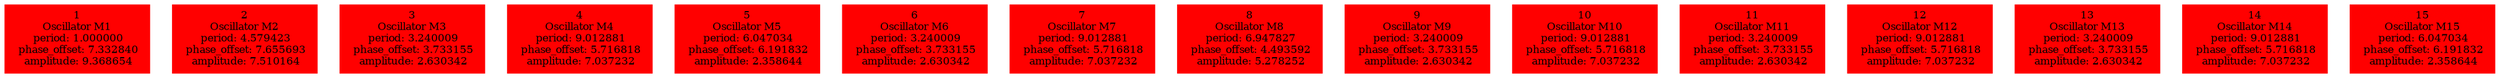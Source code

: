  digraph g{ forcelabels=true;
1 [label=<1<BR />Oscillator M1<BR /> period: 1.000000<BR /> phase_offset: 7.332840<BR /> amplitude: 9.368654>, shape=box,color=red,style=filled,fontsize=8];2 [label=<2<BR />Oscillator M2<BR /> period: 4.579423<BR /> phase_offset: 7.655693<BR /> amplitude: 7.510164>, shape=box,color=red,style=filled,fontsize=8];3 [label=<3<BR />Oscillator M3<BR /> period: 3.240009<BR /> phase_offset: 3.733155<BR /> amplitude: 2.630342>, shape=box,color=red,style=filled,fontsize=8];4 [label=<4<BR />Oscillator M4<BR /> period: 9.012881<BR /> phase_offset: 5.716818<BR /> amplitude: 7.037232>, shape=box,color=red,style=filled,fontsize=8];5 [label=<5<BR />Oscillator M5<BR /> period: 6.047034<BR /> phase_offset: 6.191832<BR /> amplitude: 2.358644>, shape=box,color=red,style=filled,fontsize=8];6 [label=<6<BR />Oscillator M6<BR /> period: 3.240009<BR /> phase_offset: 3.733155<BR /> amplitude: 2.630342>, shape=box,color=red,style=filled,fontsize=8];7 [label=<7<BR />Oscillator M7<BR /> period: 9.012881<BR /> phase_offset: 5.716818<BR /> amplitude: 7.037232>, shape=box,color=red,style=filled,fontsize=8];8 [label=<8<BR />Oscillator M8<BR /> period: 6.947827<BR /> phase_offset: 4.493592<BR /> amplitude: 5.278252>, shape=box,color=red,style=filled,fontsize=8];9 [label=<9<BR />Oscillator M9<BR /> period: 3.240009<BR /> phase_offset: 3.733155<BR /> amplitude: 2.630342>, shape=box,color=red,style=filled,fontsize=8];10 [label=<10<BR />Oscillator M10<BR /> period: 9.012881<BR /> phase_offset: 5.716818<BR /> amplitude: 7.037232>, shape=box,color=red,style=filled,fontsize=8];11 [label=<11<BR />Oscillator M11<BR /> period: 3.240009<BR /> phase_offset: 3.733155<BR /> amplitude: 2.630342>, shape=box,color=red,style=filled,fontsize=8];12 [label=<12<BR />Oscillator M12<BR /> period: 9.012881<BR /> phase_offset: 5.716818<BR /> amplitude: 7.037232>, shape=box,color=red,style=filled,fontsize=8];13 [label=<13<BR />Oscillator M13<BR /> period: 3.240009<BR /> phase_offset: 3.733155<BR /> amplitude: 2.630342>, shape=box,color=red,style=filled,fontsize=8];14 [label=<14<BR />Oscillator M14<BR /> period: 9.012881<BR /> phase_offset: 5.716818<BR /> amplitude: 7.037232>, shape=box,color=red,style=filled,fontsize=8];15 [label=<15<BR />Oscillator M15<BR /> period: 6.047034<BR /> phase_offset: 6.191832<BR /> amplitude: 2.358644>, shape=box,color=red,style=filled,fontsize=8]; }

